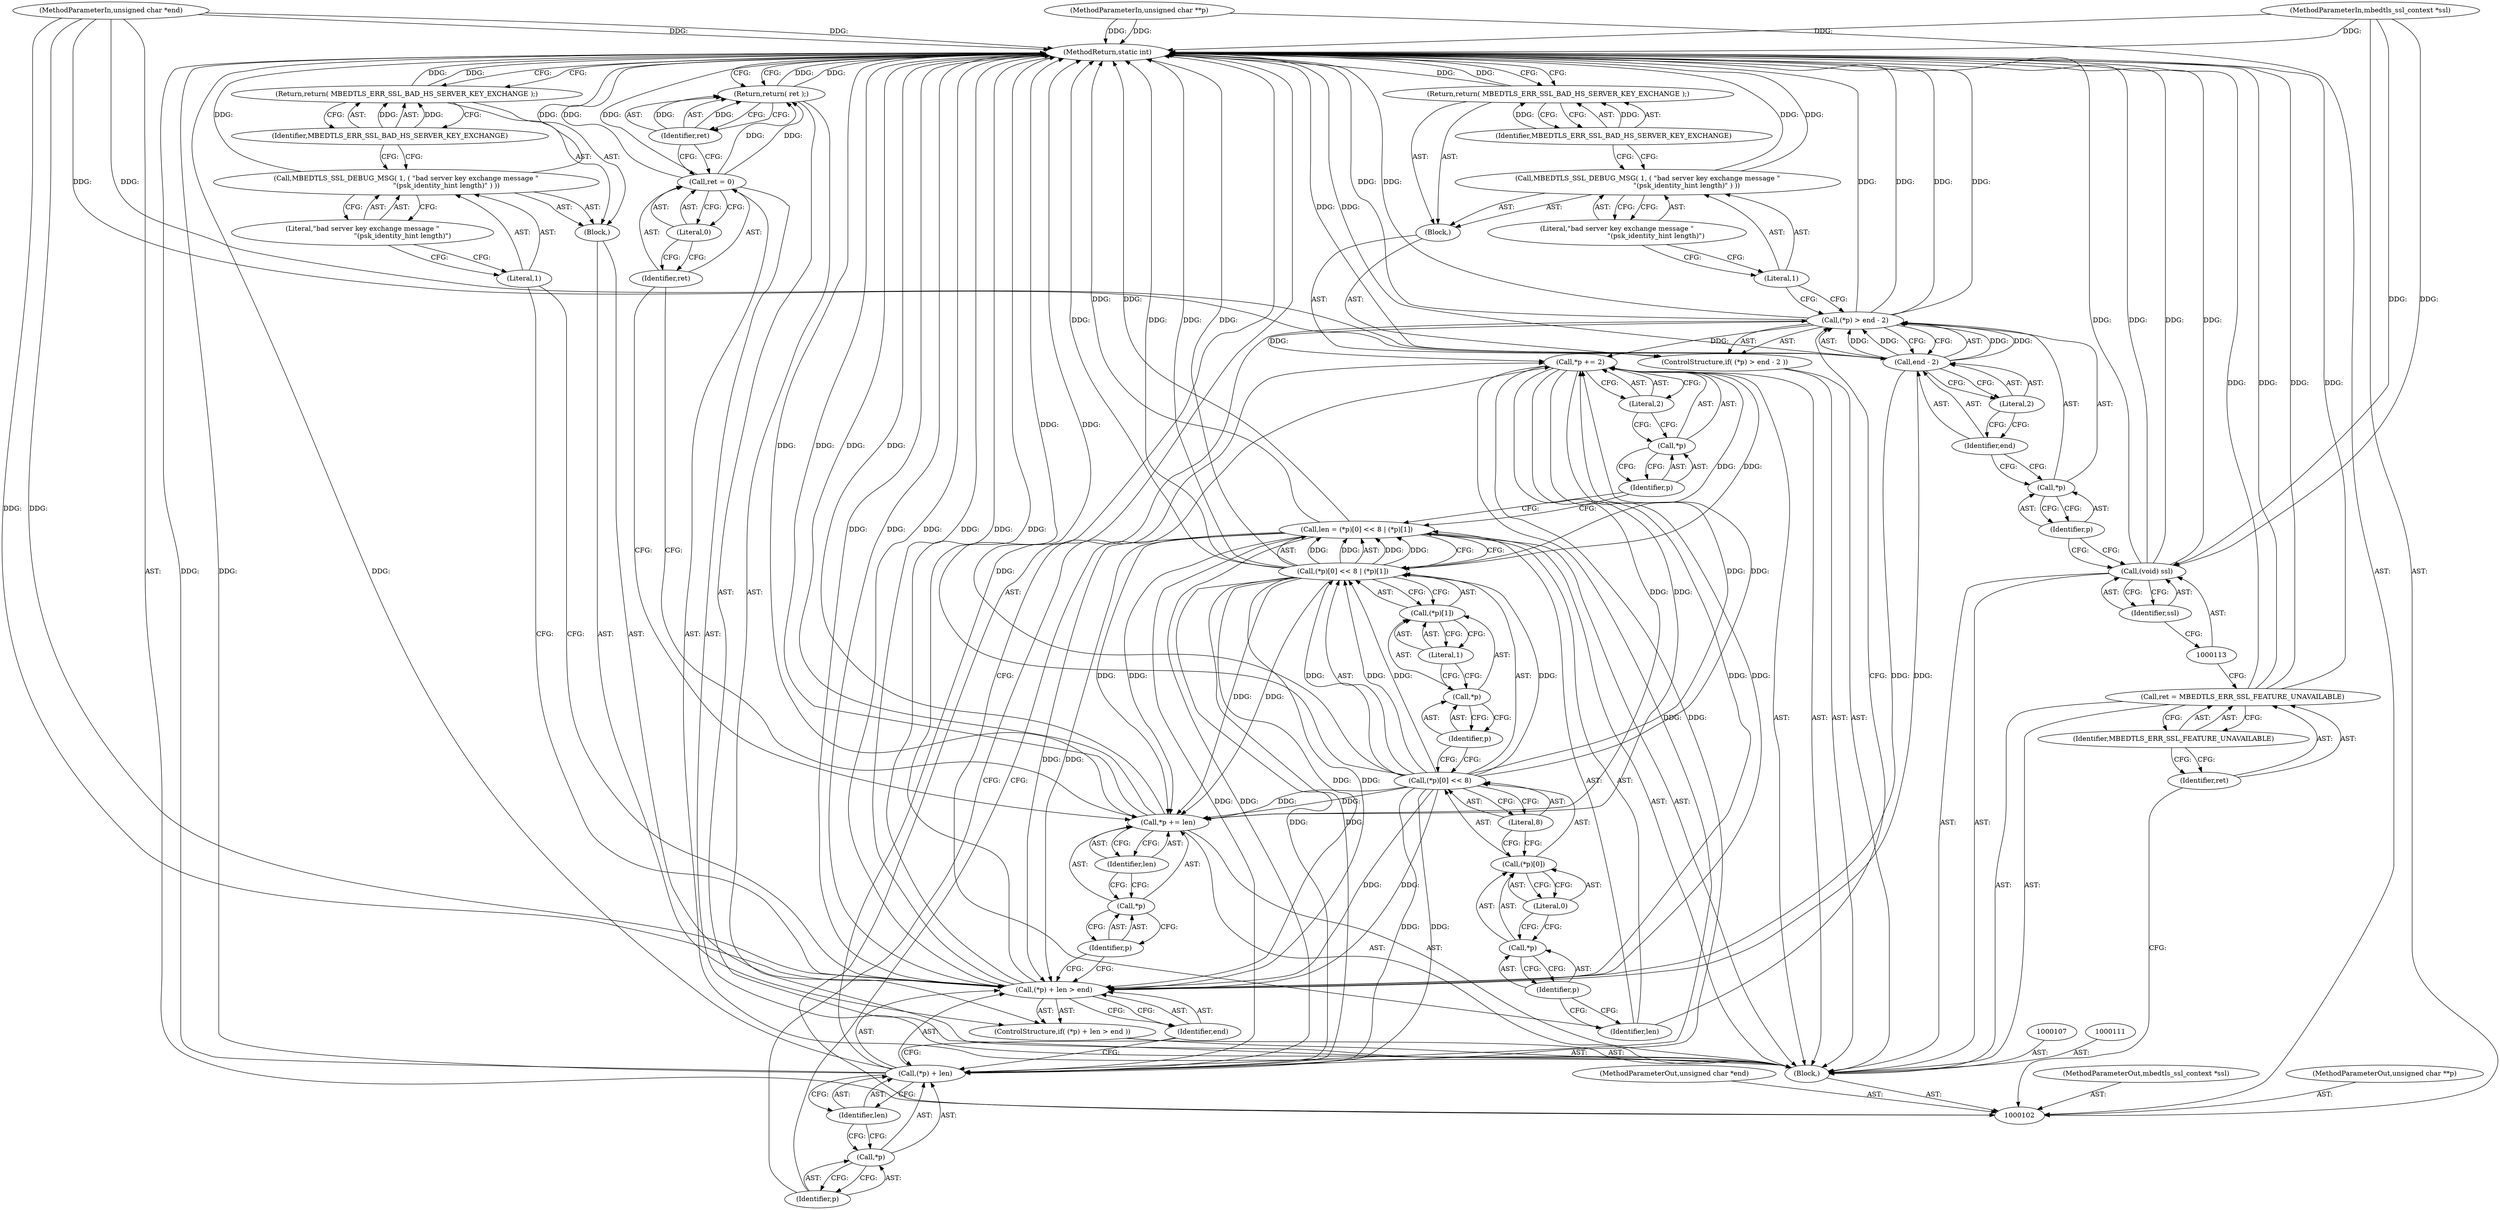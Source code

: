 digraph "1_mbedtls_5224a7544c95552553e2e6be0b4a789956a6464e" {
"1000167" [label="(MethodReturn,static int)"];
"1000103" [label="(MethodParameterIn,mbedtls_ssl_context *ssl)"];
"1000232" [label="(MethodParameterOut,mbedtls_ssl_context *ssl)"];
"1000118" [label="(Identifier,p)"];
"1000119" [label="(Call,end - 2)"];
"1000120" [label="(Identifier,end)"];
"1000121" [label="(Literal,2)"];
"1000115" [label="(ControlStructure,if( (*p) > end - 2 ))"];
"1000116" [label="(Call,(*p) > end - 2)"];
"1000117" [label="(Call,*p)"];
"1000122" [label="(Block,)"];
"1000124" [label="(Literal,1)"];
"1000125" [label="(Literal,\"bad server key exchange message \"\n                                    \"(psk_identity_hint length)\")"];
"1000123" [label="(Call,MBEDTLS_SSL_DEBUG_MSG( 1, ( \"bad server key exchange message \"\n                                    \"(psk_identity_hint length)\" ) ))"];
"1000127" [label="(Identifier,MBEDTLS_ERR_SSL_BAD_HS_SERVER_KEY_EXCHANGE)"];
"1000126" [label="(Return,return( MBEDTLS_ERR_SSL_BAD_HS_SERVER_KEY_EXCHANGE );)"];
"1000104" [label="(MethodParameterIn,unsigned char **p)"];
"1000233" [label="(MethodParameterOut,unsigned char **p)"];
"1000130" [label="(Call,(*p)[0] << 8 | (*p)[1])"];
"1000131" [label="(Call,(*p)[0] << 8)"];
"1000132" [label="(Call,(*p)[0])"];
"1000133" [label="(Call,*p)"];
"1000134" [label="(Identifier,p)"];
"1000135" [label="(Literal,0)"];
"1000136" [label="(Literal,8)"];
"1000137" [label="(Call,(*p)[1])"];
"1000138" [label="(Call,*p)"];
"1000139" [label="(Identifier,p)"];
"1000140" [label="(Literal,1)"];
"1000128" [label="(Call,len = (*p)[0] << 8 | (*p)[1])"];
"1000129" [label="(Identifier,len)"];
"1000144" [label="(Literal,2)"];
"1000141" [label="(Call,*p += 2)"];
"1000142" [label="(Call,*p)"];
"1000143" [label="(Identifier,p)"];
"1000149" [label="(Identifier,p)"];
"1000150" [label="(Identifier,len)"];
"1000151" [label="(Identifier,end)"];
"1000145" [label="(ControlStructure,if( (*p) + len > end ))"];
"1000146" [label="(Call,(*p) + len > end)"];
"1000147" [label="(Call,(*p) + len)"];
"1000148" [label="(Call,*p)"];
"1000152" [label="(Block,)"];
"1000154" [label="(Literal,1)"];
"1000155" [label="(Literal,\"bad server key exchange message \"\n                                     \"(psk_identity_hint length)\")"];
"1000153" [label="(Call,MBEDTLS_SSL_DEBUG_MSG( 1, ( \"bad server key exchange message \"\n                                     \"(psk_identity_hint length)\" ) ))"];
"1000157" [label="(Identifier,MBEDTLS_ERR_SSL_BAD_HS_SERVER_KEY_EXCHANGE)"];
"1000156" [label="(Return,return( MBEDTLS_ERR_SSL_BAD_HS_SERVER_KEY_EXCHANGE );)"];
"1000105" [label="(MethodParameterIn,unsigned char *end)"];
"1000234" [label="(MethodParameterOut,unsigned char *end)"];
"1000161" [label="(Identifier,len)"];
"1000158" [label="(Call,*p += len)"];
"1000159" [label="(Call,*p)"];
"1000160" [label="(Identifier,p)"];
"1000164" [label="(Literal,0)"];
"1000162" [label="(Call,ret = 0)"];
"1000163" [label="(Identifier,ret)"];
"1000166" [label="(Identifier,ret)"];
"1000165" [label="(Return,return( ret );)"];
"1000106" [label="(Block,)"];
"1000110" [label="(Identifier,MBEDTLS_ERR_SSL_FEATURE_UNAVAILABLE)"];
"1000108" [label="(Call,ret = MBEDTLS_ERR_SSL_FEATURE_UNAVAILABLE)"];
"1000109" [label="(Identifier,ret)"];
"1000114" [label="(Identifier,ssl)"];
"1000112" [label="(Call,(void) ssl)"];
"1000167" -> "1000102"  [label="AST: "];
"1000167" -> "1000126"  [label="CFG: "];
"1000167" -> "1000156"  [label="CFG: "];
"1000167" -> "1000165"  [label="CFG: "];
"1000165" -> "1000167"  [label="DDG: "];
"1000126" -> "1000167"  [label="DDG: "];
"1000156" -> "1000167"  [label="DDG: "];
"1000128" -> "1000167"  [label="DDG: "];
"1000146" -> "1000167"  [label="DDG: "];
"1000146" -> "1000167"  [label="DDG: "];
"1000146" -> "1000167"  [label="DDG: "];
"1000104" -> "1000167"  [label="DDG: "];
"1000105" -> "1000167"  [label="DDG: "];
"1000112" -> "1000167"  [label="DDG: "];
"1000112" -> "1000167"  [label="DDG: "];
"1000147" -> "1000167"  [label="DDG: "];
"1000147" -> "1000167"  [label="DDG: "];
"1000153" -> "1000167"  [label="DDG: "];
"1000116" -> "1000167"  [label="DDG: "];
"1000116" -> "1000167"  [label="DDG: "];
"1000116" -> "1000167"  [label="DDG: "];
"1000130" -> "1000167"  [label="DDG: "];
"1000130" -> "1000167"  [label="DDG: "];
"1000158" -> "1000167"  [label="DDG: "];
"1000158" -> "1000167"  [label="DDG: "];
"1000123" -> "1000167"  [label="DDG: "];
"1000131" -> "1000167"  [label="DDG: "];
"1000103" -> "1000167"  [label="DDG: "];
"1000108" -> "1000167"  [label="DDG: "];
"1000108" -> "1000167"  [label="DDG: "];
"1000119" -> "1000167"  [label="DDG: "];
"1000162" -> "1000167"  [label="DDG: "];
"1000103" -> "1000102"  [label="AST: "];
"1000103" -> "1000167"  [label="DDG: "];
"1000103" -> "1000112"  [label="DDG: "];
"1000232" -> "1000102"  [label="AST: "];
"1000118" -> "1000117"  [label="AST: "];
"1000118" -> "1000112"  [label="CFG: "];
"1000117" -> "1000118"  [label="CFG: "];
"1000119" -> "1000116"  [label="AST: "];
"1000119" -> "1000121"  [label="CFG: "];
"1000120" -> "1000119"  [label="AST: "];
"1000121" -> "1000119"  [label="AST: "];
"1000116" -> "1000119"  [label="CFG: "];
"1000119" -> "1000167"  [label="DDG: "];
"1000119" -> "1000116"  [label="DDG: "];
"1000119" -> "1000116"  [label="DDG: "];
"1000105" -> "1000119"  [label="DDG: "];
"1000119" -> "1000146"  [label="DDG: "];
"1000120" -> "1000119"  [label="AST: "];
"1000120" -> "1000117"  [label="CFG: "];
"1000121" -> "1000120"  [label="CFG: "];
"1000121" -> "1000119"  [label="AST: "];
"1000121" -> "1000120"  [label="CFG: "];
"1000119" -> "1000121"  [label="CFG: "];
"1000115" -> "1000106"  [label="AST: "];
"1000116" -> "1000115"  [label="AST: "];
"1000122" -> "1000115"  [label="AST: "];
"1000116" -> "1000115"  [label="AST: "];
"1000116" -> "1000119"  [label="CFG: "];
"1000117" -> "1000116"  [label="AST: "];
"1000119" -> "1000116"  [label="AST: "];
"1000124" -> "1000116"  [label="CFG: "];
"1000129" -> "1000116"  [label="CFG: "];
"1000116" -> "1000167"  [label="DDG: "];
"1000116" -> "1000167"  [label="DDG: "];
"1000116" -> "1000167"  [label="DDG: "];
"1000119" -> "1000116"  [label="DDG: "];
"1000119" -> "1000116"  [label="DDG: "];
"1000116" -> "1000141"  [label="DDG: "];
"1000117" -> "1000116"  [label="AST: "];
"1000117" -> "1000118"  [label="CFG: "];
"1000118" -> "1000117"  [label="AST: "];
"1000120" -> "1000117"  [label="CFG: "];
"1000122" -> "1000115"  [label="AST: "];
"1000123" -> "1000122"  [label="AST: "];
"1000126" -> "1000122"  [label="AST: "];
"1000124" -> "1000123"  [label="AST: "];
"1000124" -> "1000116"  [label="CFG: "];
"1000125" -> "1000124"  [label="CFG: "];
"1000125" -> "1000123"  [label="AST: "];
"1000125" -> "1000124"  [label="CFG: "];
"1000123" -> "1000125"  [label="CFG: "];
"1000123" -> "1000122"  [label="AST: "];
"1000123" -> "1000125"  [label="CFG: "];
"1000124" -> "1000123"  [label="AST: "];
"1000125" -> "1000123"  [label="AST: "];
"1000127" -> "1000123"  [label="CFG: "];
"1000123" -> "1000167"  [label="DDG: "];
"1000127" -> "1000126"  [label="AST: "];
"1000127" -> "1000123"  [label="CFG: "];
"1000126" -> "1000127"  [label="CFG: "];
"1000127" -> "1000126"  [label="DDG: "];
"1000126" -> "1000122"  [label="AST: "];
"1000126" -> "1000127"  [label="CFG: "];
"1000127" -> "1000126"  [label="AST: "];
"1000167" -> "1000126"  [label="CFG: "];
"1000126" -> "1000167"  [label="DDG: "];
"1000127" -> "1000126"  [label="DDG: "];
"1000104" -> "1000102"  [label="AST: "];
"1000104" -> "1000167"  [label="DDG: "];
"1000233" -> "1000102"  [label="AST: "];
"1000130" -> "1000128"  [label="AST: "];
"1000130" -> "1000137"  [label="CFG: "];
"1000131" -> "1000130"  [label="AST: "];
"1000137" -> "1000130"  [label="AST: "];
"1000128" -> "1000130"  [label="CFG: "];
"1000130" -> "1000167"  [label="DDG: "];
"1000130" -> "1000167"  [label="DDG: "];
"1000130" -> "1000128"  [label="DDG: "];
"1000130" -> "1000128"  [label="DDG: "];
"1000131" -> "1000130"  [label="DDG: "];
"1000131" -> "1000130"  [label="DDG: "];
"1000130" -> "1000141"  [label="DDG: "];
"1000130" -> "1000146"  [label="DDG: "];
"1000130" -> "1000147"  [label="DDG: "];
"1000130" -> "1000158"  [label="DDG: "];
"1000131" -> "1000130"  [label="AST: "];
"1000131" -> "1000136"  [label="CFG: "];
"1000132" -> "1000131"  [label="AST: "];
"1000136" -> "1000131"  [label="AST: "];
"1000139" -> "1000131"  [label="CFG: "];
"1000131" -> "1000167"  [label="DDG: "];
"1000131" -> "1000130"  [label="DDG: "];
"1000131" -> "1000130"  [label="DDG: "];
"1000131" -> "1000141"  [label="DDG: "];
"1000131" -> "1000146"  [label="DDG: "];
"1000131" -> "1000147"  [label="DDG: "];
"1000131" -> "1000158"  [label="DDG: "];
"1000132" -> "1000131"  [label="AST: "];
"1000132" -> "1000135"  [label="CFG: "];
"1000133" -> "1000132"  [label="AST: "];
"1000135" -> "1000132"  [label="AST: "];
"1000136" -> "1000132"  [label="CFG: "];
"1000133" -> "1000132"  [label="AST: "];
"1000133" -> "1000134"  [label="CFG: "];
"1000134" -> "1000133"  [label="AST: "];
"1000135" -> "1000133"  [label="CFG: "];
"1000134" -> "1000133"  [label="AST: "];
"1000134" -> "1000129"  [label="CFG: "];
"1000133" -> "1000134"  [label="CFG: "];
"1000135" -> "1000132"  [label="AST: "];
"1000135" -> "1000133"  [label="CFG: "];
"1000132" -> "1000135"  [label="CFG: "];
"1000136" -> "1000131"  [label="AST: "];
"1000136" -> "1000132"  [label="CFG: "];
"1000131" -> "1000136"  [label="CFG: "];
"1000137" -> "1000130"  [label="AST: "];
"1000137" -> "1000140"  [label="CFG: "];
"1000138" -> "1000137"  [label="AST: "];
"1000140" -> "1000137"  [label="AST: "];
"1000130" -> "1000137"  [label="CFG: "];
"1000138" -> "1000137"  [label="AST: "];
"1000138" -> "1000139"  [label="CFG: "];
"1000139" -> "1000138"  [label="AST: "];
"1000140" -> "1000138"  [label="CFG: "];
"1000139" -> "1000138"  [label="AST: "];
"1000139" -> "1000131"  [label="CFG: "];
"1000138" -> "1000139"  [label="CFG: "];
"1000140" -> "1000137"  [label="AST: "];
"1000140" -> "1000138"  [label="CFG: "];
"1000137" -> "1000140"  [label="CFG: "];
"1000128" -> "1000106"  [label="AST: "];
"1000128" -> "1000130"  [label="CFG: "];
"1000129" -> "1000128"  [label="AST: "];
"1000130" -> "1000128"  [label="AST: "];
"1000143" -> "1000128"  [label="CFG: "];
"1000128" -> "1000167"  [label="DDG: "];
"1000130" -> "1000128"  [label="DDG: "];
"1000130" -> "1000128"  [label="DDG: "];
"1000128" -> "1000146"  [label="DDG: "];
"1000128" -> "1000147"  [label="DDG: "];
"1000128" -> "1000158"  [label="DDG: "];
"1000129" -> "1000128"  [label="AST: "];
"1000129" -> "1000116"  [label="CFG: "];
"1000134" -> "1000129"  [label="CFG: "];
"1000144" -> "1000141"  [label="AST: "];
"1000144" -> "1000142"  [label="CFG: "];
"1000141" -> "1000144"  [label="CFG: "];
"1000141" -> "1000106"  [label="AST: "];
"1000141" -> "1000144"  [label="CFG: "];
"1000142" -> "1000141"  [label="AST: "];
"1000144" -> "1000141"  [label="AST: "];
"1000149" -> "1000141"  [label="CFG: "];
"1000116" -> "1000141"  [label="DDG: "];
"1000131" -> "1000141"  [label="DDG: "];
"1000130" -> "1000141"  [label="DDG: "];
"1000141" -> "1000146"  [label="DDG: "];
"1000141" -> "1000147"  [label="DDG: "];
"1000141" -> "1000158"  [label="DDG: "];
"1000142" -> "1000141"  [label="AST: "];
"1000142" -> "1000143"  [label="CFG: "];
"1000143" -> "1000142"  [label="AST: "];
"1000144" -> "1000142"  [label="CFG: "];
"1000143" -> "1000142"  [label="AST: "];
"1000143" -> "1000128"  [label="CFG: "];
"1000142" -> "1000143"  [label="CFG: "];
"1000149" -> "1000148"  [label="AST: "];
"1000149" -> "1000141"  [label="CFG: "];
"1000148" -> "1000149"  [label="CFG: "];
"1000150" -> "1000147"  [label="AST: "];
"1000150" -> "1000148"  [label="CFG: "];
"1000147" -> "1000150"  [label="CFG: "];
"1000151" -> "1000146"  [label="AST: "];
"1000151" -> "1000147"  [label="CFG: "];
"1000146" -> "1000151"  [label="CFG: "];
"1000145" -> "1000106"  [label="AST: "];
"1000146" -> "1000145"  [label="AST: "];
"1000152" -> "1000145"  [label="AST: "];
"1000146" -> "1000145"  [label="AST: "];
"1000146" -> "1000151"  [label="CFG: "];
"1000147" -> "1000146"  [label="AST: "];
"1000151" -> "1000146"  [label="AST: "];
"1000154" -> "1000146"  [label="CFG: "];
"1000160" -> "1000146"  [label="CFG: "];
"1000146" -> "1000167"  [label="DDG: "];
"1000146" -> "1000167"  [label="DDG: "];
"1000146" -> "1000167"  [label="DDG: "];
"1000141" -> "1000146"  [label="DDG: "];
"1000131" -> "1000146"  [label="DDG: "];
"1000130" -> "1000146"  [label="DDG: "];
"1000128" -> "1000146"  [label="DDG: "];
"1000119" -> "1000146"  [label="DDG: "];
"1000105" -> "1000146"  [label="DDG: "];
"1000147" -> "1000146"  [label="AST: "];
"1000147" -> "1000150"  [label="CFG: "];
"1000148" -> "1000147"  [label="AST: "];
"1000150" -> "1000147"  [label="AST: "];
"1000151" -> "1000147"  [label="CFG: "];
"1000147" -> "1000167"  [label="DDG: "];
"1000147" -> "1000167"  [label="DDG: "];
"1000141" -> "1000147"  [label="DDG: "];
"1000131" -> "1000147"  [label="DDG: "];
"1000130" -> "1000147"  [label="DDG: "];
"1000128" -> "1000147"  [label="DDG: "];
"1000148" -> "1000147"  [label="AST: "];
"1000148" -> "1000149"  [label="CFG: "];
"1000149" -> "1000148"  [label="AST: "];
"1000150" -> "1000148"  [label="CFG: "];
"1000152" -> "1000145"  [label="AST: "];
"1000153" -> "1000152"  [label="AST: "];
"1000156" -> "1000152"  [label="AST: "];
"1000154" -> "1000153"  [label="AST: "];
"1000154" -> "1000146"  [label="CFG: "];
"1000155" -> "1000154"  [label="CFG: "];
"1000155" -> "1000153"  [label="AST: "];
"1000155" -> "1000154"  [label="CFG: "];
"1000153" -> "1000155"  [label="CFG: "];
"1000153" -> "1000152"  [label="AST: "];
"1000153" -> "1000155"  [label="CFG: "];
"1000154" -> "1000153"  [label="AST: "];
"1000155" -> "1000153"  [label="AST: "];
"1000157" -> "1000153"  [label="CFG: "];
"1000153" -> "1000167"  [label="DDG: "];
"1000157" -> "1000156"  [label="AST: "];
"1000157" -> "1000153"  [label="CFG: "];
"1000156" -> "1000157"  [label="CFG: "];
"1000157" -> "1000156"  [label="DDG: "];
"1000156" -> "1000152"  [label="AST: "];
"1000156" -> "1000157"  [label="CFG: "];
"1000157" -> "1000156"  [label="AST: "];
"1000167" -> "1000156"  [label="CFG: "];
"1000156" -> "1000167"  [label="DDG: "];
"1000157" -> "1000156"  [label="DDG: "];
"1000105" -> "1000102"  [label="AST: "];
"1000105" -> "1000167"  [label="DDG: "];
"1000105" -> "1000119"  [label="DDG: "];
"1000105" -> "1000146"  [label="DDG: "];
"1000234" -> "1000102"  [label="AST: "];
"1000161" -> "1000158"  [label="AST: "];
"1000161" -> "1000159"  [label="CFG: "];
"1000158" -> "1000161"  [label="CFG: "];
"1000158" -> "1000106"  [label="AST: "];
"1000158" -> "1000161"  [label="CFG: "];
"1000159" -> "1000158"  [label="AST: "];
"1000161" -> "1000158"  [label="AST: "];
"1000163" -> "1000158"  [label="CFG: "];
"1000158" -> "1000167"  [label="DDG: "];
"1000158" -> "1000167"  [label="DDG: "];
"1000128" -> "1000158"  [label="DDG: "];
"1000131" -> "1000158"  [label="DDG: "];
"1000130" -> "1000158"  [label="DDG: "];
"1000141" -> "1000158"  [label="DDG: "];
"1000159" -> "1000158"  [label="AST: "];
"1000159" -> "1000160"  [label="CFG: "];
"1000160" -> "1000159"  [label="AST: "];
"1000161" -> "1000159"  [label="CFG: "];
"1000160" -> "1000159"  [label="AST: "];
"1000160" -> "1000146"  [label="CFG: "];
"1000159" -> "1000160"  [label="CFG: "];
"1000164" -> "1000162"  [label="AST: "];
"1000164" -> "1000163"  [label="CFG: "];
"1000162" -> "1000164"  [label="CFG: "];
"1000162" -> "1000106"  [label="AST: "];
"1000162" -> "1000164"  [label="CFG: "];
"1000163" -> "1000162"  [label="AST: "];
"1000164" -> "1000162"  [label="AST: "];
"1000166" -> "1000162"  [label="CFG: "];
"1000162" -> "1000167"  [label="DDG: "];
"1000162" -> "1000165"  [label="DDG: "];
"1000163" -> "1000162"  [label="AST: "];
"1000163" -> "1000158"  [label="CFG: "];
"1000164" -> "1000163"  [label="CFG: "];
"1000166" -> "1000165"  [label="AST: "];
"1000166" -> "1000162"  [label="CFG: "];
"1000165" -> "1000166"  [label="CFG: "];
"1000166" -> "1000165"  [label="DDG: "];
"1000165" -> "1000106"  [label="AST: "];
"1000165" -> "1000166"  [label="CFG: "];
"1000166" -> "1000165"  [label="AST: "];
"1000167" -> "1000165"  [label="CFG: "];
"1000165" -> "1000167"  [label="DDG: "];
"1000166" -> "1000165"  [label="DDG: "];
"1000162" -> "1000165"  [label="DDG: "];
"1000106" -> "1000102"  [label="AST: "];
"1000107" -> "1000106"  [label="AST: "];
"1000108" -> "1000106"  [label="AST: "];
"1000111" -> "1000106"  [label="AST: "];
"1000112" -> "1000106"  [label="AST: "];
"1000115" -> "1000106"  [label="AST: "];
"1000128" -> "1000106"  [label="AST: "];
"1000141" -> "1000106"  [label="AST: "];
"1000145" -> "1000106"  [label="AST: "];
"1000158" -> "1000106"  [label="AST: "];
"1000162" -> "1000106"  [label="AST: "];
"1000165" -> "1000106"  [label="AST: "];
"1000110" -> "1000108"  [label="AST: "];
"1000110" -> "1000109"  [label="CFG: "];
"1000108" -> "1000110"  [label="CFG: "];
"1000108" -> "1000106"  [label="AST: "];
"1000108" -> "1000110"  [label="CFG: "];
"1000109" -> "1000108"  [label="AST: "];
"1000110" -> "1000108"  [label="AST: "];
"1000113" -> "1000108"  [label="CFG: "];
"1000108" -> "1000167"  [label="DDG: "];
"1000108" -> "1000167"  [label="DDG: "];
"1000109" -> "1000108"  [label="AST: "];
"1000109" -> "1000102"  [label="CFG: "];
"1000110" -> "1000109"  [label="CFG: "];
"1000114" -> "1000112"  [label="AST: "];
"1000114" -> "1000113"  [label="CFG: "];
"1000112" -> "1000114"  [label="CFG: "];
"1000112" -> "1000106"  [label="AST: "];
"1000112" -> "1000114"  [label="CFG: "];
"1000113" -> "1000112"  [label="AST: "];
"1000114" -> "1000112"  [label="AST: "];
"1000118" -> "1000112"  [label="CFG: "];
"1000112" -> "1000167"  [label="DDG: "];
"1000112" -> "1000167"  [label="DDG: "];
"1000103" -> "1000112"  [label="DDG: "];
}
